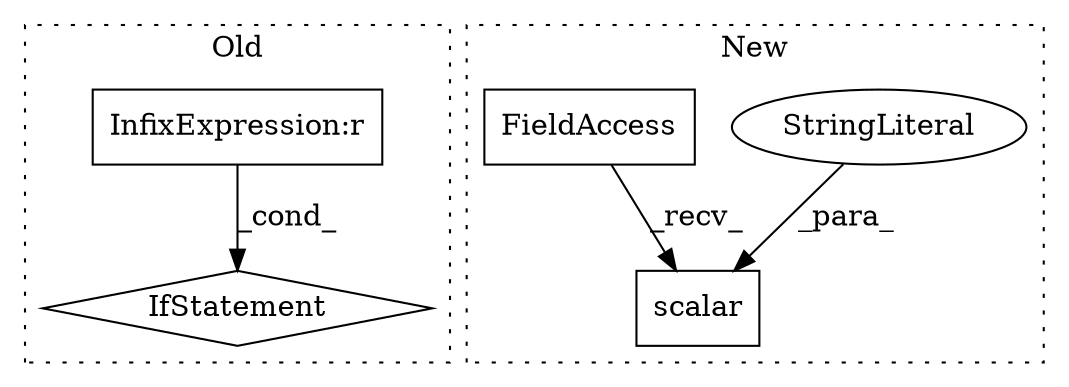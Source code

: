 digraph G {
subgraph cluster0 {
1 [label="IfStatement" a="25" s="2368,2390" l="4,2" shape="diamond"];
5 [label="InfixExpression:r" a="27" s="2382" l="4" shape="box"];
label = "Old";
style="dotted";
}
subgraph cluster1 {
2 [label="scalar" a="32" s="3041,3077" l="7,1" shape="box"];
3 [label="StringLiteral" a="45" s="3048" l="15" shape="ellipse"];
4 [label="FieldAccess" a="22" s="3022" l="18" shape="box"];
label = "New";
style="dotted";
}
3 -> 2 [label="_para_"];
4 -> 2 [label="_recv_"];
5 -> 1 [label="_cond_"];
}
